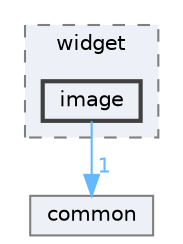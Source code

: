digraph "C:/microchip/harmony3/gfx/middleware/legato/library/src/gfx/legato/widget/image"
{
 // INTERACTIVE_SVG=YES
 // LATEX_PDF_SIZE
  bgcolor="transparent";
  edge [fontname=Helvetica,fontsize=10,labelfontname=Helvetica,labelfontsize=10];
  node [fontname=Helvetica,fontsize=10,shape=box,height=0.2,width=0.4];
  compound=true
  subgraph clusterdir_139e39c2cbbb9c4d4856e374ea12d038 {
    graph [ bgcolor="#edf0f7", pencolor="grey50", label="widget", fontname=Helvetica,fontsize=10 style="filled,dashed", URL="dir_139e39c2cbbb9c4d4856e374ea12d038.html",tooltip=""]
  dir_f916909e1c95424e1e4e053c3d2d072c [label="image", fillcolor="#edf0f7", color="grey25", style="filled,bold", URL="dir_f916909e1c95424e1e4e053c3d2d072c.html",tooltip=""];
  }
  dir_b3f224f181338695a4734ca3080f2eb5 [label="common", fillcolor="#edf0f7", color="grey50", style="filled", URL="dir_b3f224f181338695a4734ca3080f2eb5.html",tooltip=""];
  dir_f916909e1c95424e1e4e053c3d2d072c->dir_b3f224f181338695a4734ca3080f2eb5 [headlabel="1", labeldistance=1.5 headhref="dir_000046_000011.html" color="steelblue1" fontcolor="steelblue1"];
}
